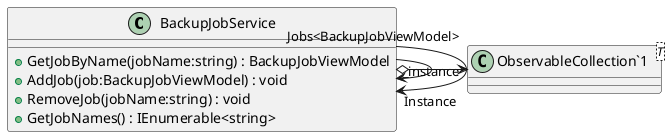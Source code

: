 @startuml
class BackupJobService {
    + GetJobByName(jobName:string) : BackupJobViewModel
    + AddJob(job:BackupJobViewModel) : void
    + RemoveJob(jobName:string) : void
    + GetJobNames() : IEnumerable<string>
}
class "ObservableCollection`1"<T> {
}
BackupJobService --> "_instance" BackupJobService
BackupJobService --> "Instance" BackupJobService
BackupJobService o-> "Jobs<BackupJobViewModel>" "ObservableCollection`1"
@enduml
